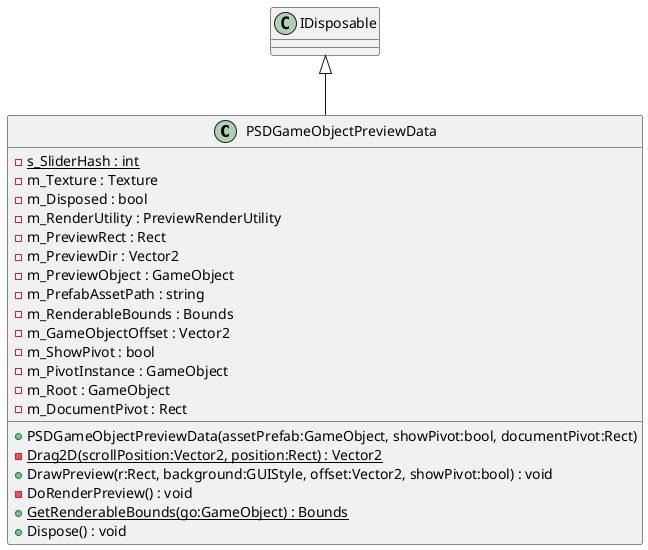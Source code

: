 @startuml
class PSDGameObjectPreviewData {
    {static} - s_SliderHash : int
    - m_Texture : Texture
    - m_Disposed : bool
    - m_RenderUtility : PreviewRenderUtility
    - m_PreviewRect : Rect
    - m_PreviewDir : Vector2
    - m_PreviewObject : GameObject
    - m_PrefabAssetPath : string
    - m_RenderableBounds : Bounds
    - m_GameObjectOffset : Vector2
    - m_ShowPivot : bool
    - m_PivotInstance : GameObject
    - m_Root : GameObject
    - m_DocumentPivot : Rect
    + PSDGameObjectPreviewData(assetPrefab:GameObject, showPivot:bool, documentPivot:Rect)
    {static} - Drag2D(scrollPosition:Vector2, position:Rect) : Vector2
    + DrawPreview(r:Rect, background:GUIStyle, offset:Vector2, showPivot:bool) : void
    - DoRenderPreview() : void
    + {static} GetRenderableBounds(go:GameObject) : Bounds
    + Dispose() : void
}
IDisposable <|-- PSDGameObjectPreviewData
@enduml
